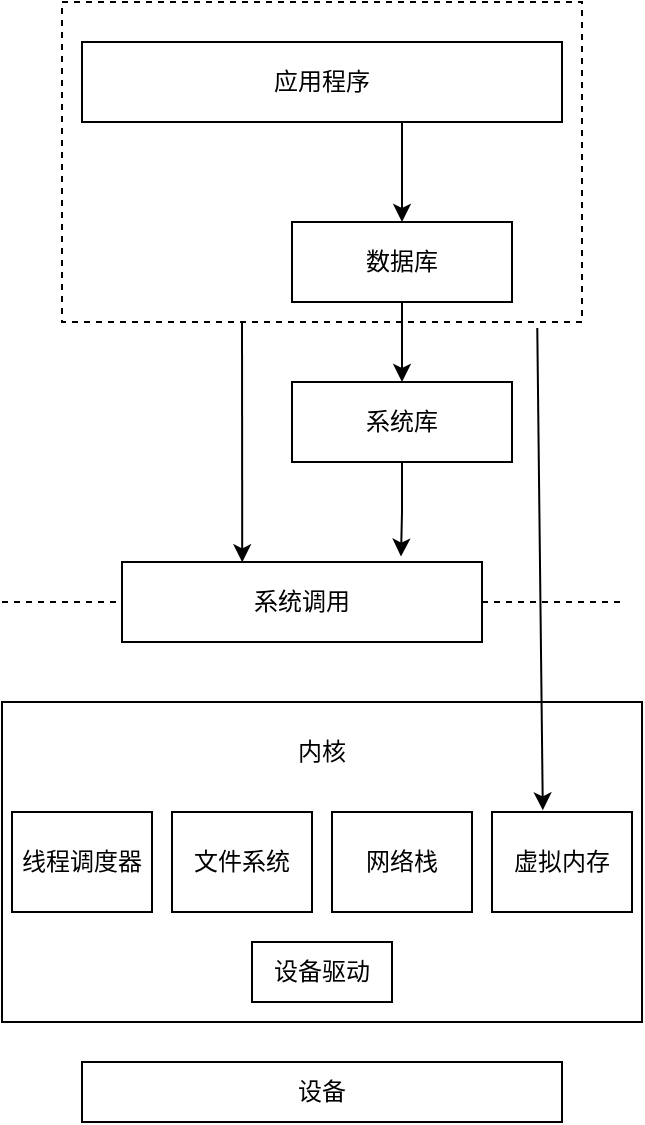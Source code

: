 <mxfile version="22.1.3" type="github">
  <diagram name="Page-1" id="uqu4MA3W103sAPNdU19W">
    <mxGraphModel dx="1185" dy="627" grid="1" gridSize="10" guides="1" tooltips="1" connect="1" arrows="1" fold="1" page="1" pageScale="1" pageWidth="850" pageHeight="1100" math="0" shadow="0">
      <root>
        <mxCell id="0" />
        <mxCell id="1" parent="0" />
        <mxCell id="srKOxvxDXywhAGwptkbs-34" value="" style="endArrow=none;dashed=1;html=1;rounded=0;fontFamily=Helvetica;fontSize=12;fontColor=default;" edge="1" parent="1">
          <mxGeometry width="50" height="50" relative="1" as="geometry">
            <mxPoint x="280" y="590" as="sourcePoint" />
            <mxPoint x="590" y="590" as="targetPoint" />
          </mxGeometry>
        </mxCell>
        <mxCell id="srKOxvxDXywhAGwptkbs-9" style="edgeStyle=orthogonalEdgeStyle;rounded=0;orthogonalLoop=1;jettySize=auto;html=1;fontFamily=Helvetica;fontSize=12;fontColor=default;" edge="1" parent="1" target="srKOxvxDXywhAGwptkbs-3">
          <mxGeometry relative="1" as="geometry">
            <mxPoint x="480" y="350" as="sourcePoint" />
            <Array as="points">
              <mxPoint x="480" y="370" />
              <mxPoint x="480" y="370" />
            </Array>
          </mxGeometry>
        </mxCell>
        <mxCell id="srKOxvxDXywhAGwptkbs-2" value="应用程序" style="whiteSpace=wrap;html=1;" vertex="1" parent="1">
          <mxGeometry x="320" y="310" width="240" height="40" as="geometry" />
        </mxCell>
        <mxCell id="srKOxvxDXywhAGwptkbs-11" style="edgeStyle=orthogonalEdgeStyle;rounded=0;orthogonalLoop=1;jettySize=auto;html=1;fontFamily=Helvetica;fontSize=12;fontColor=default;" edge="1" parent="1" source="srKOxvxDXywhAGwptkbs-3" target="srKOxvxDXywhAGwptkbs-7">
          <mxGeometry relative="1" as="geometry" />
        </mxCell>
        <mxCell id="srKOxvxDXywhAGwptkbs-3" value="数据库" style="whiteSpace=wrap;html=1;" vertex="1" parent="1">
          <mxGeometry x="425" y="400" width="110" height="40" as="geometry" />
        </mxCell>
        <mxCell id="srKOxvxDXywhAGwptkbs-7" value="系统库" style="whiteSpace=wrap;html=1;" vertex="1" parent="1">
          <mxGeometry x="425" y="480" width="110" height="40" as="geometry" />
        </mxCell>
        <mxCell id="srKOxvxDXywhAGwptkbs-8" value="系统调用" style="whiteSpace=wrap;html=1;" vertex="1" parent="1">
          <mxGeometry x="340" y="570" width="180" height="40" as="geometry" />
        </mxCell>
        <mxCell id="srKOxvxDXywhAGwptkbs-14" value="" style="whiteSpace=wrap;html=1;strokeColor=default;align=center;verticalAlign=middle;fontFamily=Helvetica;fontSize=12;fontColor=default;fillColor=none;dashed=1;" vertex="1" parent="1">
          <mxGeometry x="310" y="290" width="260" height="160" as="geometry" />
        </mxCell>
        <mxCell id="srKOxvxDXywhAGwptkbs-19" value="" style="edgeStyle=none;orthogonalLoop=1;jettySize=auto;html=1;rounded=0;fontFamily=Helvetica;fontSize=12;fontColor=default;entryX=0.334;entryY=0.004;entryDx=0;entryDy=0;entryPerimeter=0;" edge="1" parent="1" target="srKOxvxDXywhAGwptkbs-8">
          <mxGeometry width="80" relative="1" as="geometry">
            <mxPoint x="400" y="450" as="sourcePoint" />
            <mxPoint x="440" y="470" as="targetPoint" />
            <Array as="points" />
          </mxGeometry>
        </mxCell>
        <mxCell id="srKOxvxDXywhAGwptkbs-22" value="" style="whiteSpace=wrap;html=1;strokeColor=default;align=center;verticalAlign=middle;fontFamily=Helvetica;fontSize=12;fontColor=default;fillColor=default;" vertex="1" parent="1">
          <mxGeometry x="280" y="640" width="320" height="160" as="geometry" />
        </mxCell>
        <mxCell id="srKOxvxDXywhAGwptkbs-23" value="内核" style="text;strokeColor=none;align=center;fillColor=none;html=1;verticalAlign=middle;whiteSpace=wrap;rounded=0;fontSize=12;fontFamily=Helvetica;fontColor=default;" vertex="1" parent="1">
          <mxGeometry x="410" y="650" width="60" height="30" as="geometry" />
        </mxCell>
        <mxCell id="srKOxvxDXywhAGwptkbs-24" value="线程调度器" style="whiteSpace=wrap;html=1;strokeColor=default;align=center;verticalAlign=middle;fontFamily=Helvetica;fontSize=12;fontColor=default;fillColor=default;" vertex="1" parent="1">
          <mxGeometry x="285" y="695" width="70" height="50" as="geometry" />
        </mxCell>
        <mxCell id="srKOxvxDXywhAGwptkbs-25" value="文件系统" style="whiteSpace=wrap;html=1;strokeColor=default;align=center;verticalAlign=middle;fontFamily=Helvetica;fontSize=12;fontColor=default;fillColor=default;" vertex="1" parent="1">
          <mxGeometry x="365" y="695" width="70" height="50" as="geometry" />
        </mxCell>
        <mxCell id="srKOxvxDXywhAGwptkbs-26" value="网络栈" style="whiteSpace=wrap;html=1;strokeColor=default;align=center;verticalAlign=middle;fontFamily=Helvetica;fontSize=12;fontColor=default;fillColor=default;" vertex="1" parent="1">
          <mxGeometry x="445" y="695" width="70" height="50" as="geometry" />
        </mxCell>
        <mxCell id="srKOxvxDXywhAGwptkbs-27" value="虚拟内存" style="whiteSpace=wrap;html=1;strokeColor=default;align=center;verticalAlign=middle;fontFamily=Helvetica;fontSize=12;fontColor=default;fillColor=default;" vertex="1" parent="1">
          <mxGeometry x="525" y="695" width="70" height="50" as="geometry" />
        </mxCell>
        <mxCell id="srKOxvxDXywhAGwptkbs-28" value="设备驱动" style="whiteSpace=wrap;html=1;strokeColor=default;align=center;verticalAlign=middle;fontFamily=Helvetica;fontSize=12;fontColor=default;fillColor=default;" vertex="1" parent="1">
          <mxGeometry x="405" y="760" width="70" height="30" as="geometry" />
        </mxCell>
        <mxCell id="srKOxvxDXywhAGwptkbs-29" value="设备" style="whiteSpace=wrap;html=1;strokeColor=default;align=center;verticalAlign=middle;fontFamily=Helvetica;fontSize=12;fontColor=default;fillColor=default;" vertex="1" parent="1">
          <mxGeometry x="320" y="820" width="240" height="30" as="geometry" />
        </mxCell>
        <mxCell id="srKOxvxDXywhAGwptkbs-30" style="edgeStyle=orthogonalEdgeStyle;rounded=0;orthogonalLoop=1;jettySize=auto;html=1;entryX=0.775;entryY=-0.068;entryDx=0;entryDy=0;entryPerimeter=0;fontFamily=Helvetica;fontSize=12;fontColor=default;" edge="1" parent="1" source="srKOxvxDXywhAGwptkbs-7" target="srKOxvxDXywhAGwptkbs-8">
          <mxGeometry relative="1" as="geometry" />
        </mxCell>
        <mxCell id="srKOxvxDXywhAGwptkbs-31" value="" style="edgeStyle=none;orthogonalLoop=1;jettySize=auto;html=1;rounded=0;fontFamily=Helvetica;fontSize=12;fontColor=default;exitX=0.914;exitY=1.019;exitDx=0;exitDy=0;exitPerimeter=0;entryX=0.363;entryY=-0.017;entryDx=0;entryDy=0;entryPerimeter=0;" edge="1" parent="1" source="srKOxvxDXywhAGwptkbs-14" target="srKOxvxDXywhAGwptkbs-27">
          <mxGeometry width="80" relative="1" as="geometry">
            <mxPoint x="560" y="480" as="sourcePoint" />
            <mxPoint x="640" y="480" as="targetPoint" />
            <Array as="points" />
          </mxGeometry>
        </mxCell>
      </root>
    </mxGraphModel>
  </diagram>
</mxfile>
